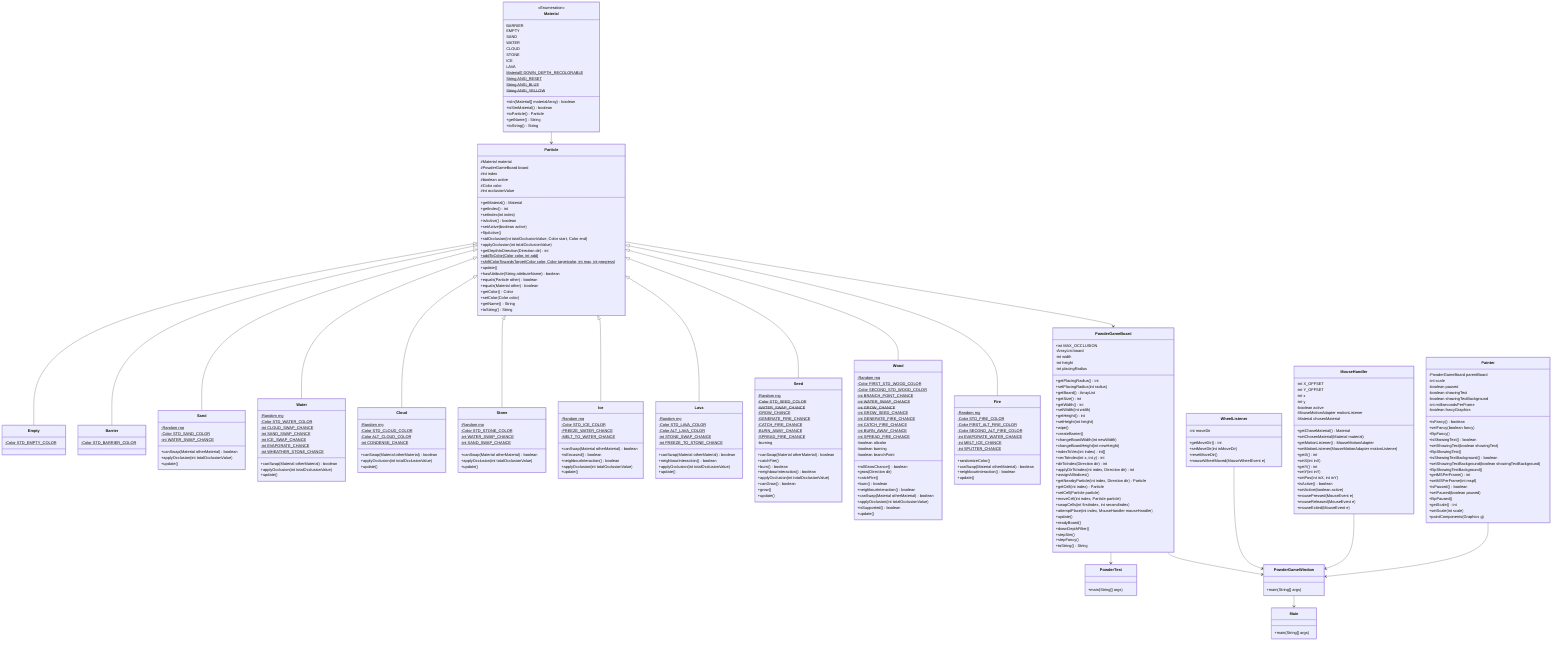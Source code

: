 classDiagram
    class Material
    <<Enumeration>> Material
    Material : BARRIER
    Material : EMPTY
    Material : SAND
    Material : WATER
    Material : CLOUD
    Material : STONE
    Material : ICE
    Material : LAVA
    Material : Material[] DOWN_DEPTH_RECOLORABLE$
    Material : String ANSI_RESET$
    Material : String ANSI_BLUE$
    Material : String ANSI_YELLOW$
    Material : +isIn(Material[] materialArray) boolean
    Material : +isSimMaterial() boolean
    Material : +toParticle() Particle
    Material : +getName() String
    Material : +toString() String
    
    Material --> Particle
    Particle : #Material material
    Particle : #PowderGameBoard board
    Particle : #int index
    Particle : #boolean active
    Particle : #Color color
    Particle : #int occlusionValue
    Particle : +getMaterial() Material
    Particle : +getIndex() int
    Particle : +setIndex(int index)
    Particle : +isActive() boolean
    Particle : +setActive(boolean active)
    Particle : +flipActive()
    Particle : +stdOcclusion(int totalOcclusionValue, Color start, Color end)
    Particle : +applyOcclusion(int totalOcclusionValue)
    Particle : +getDepthInDirection(Direction dir) int
    Particle : +addToColor(Color color, int add)$
    Particle : +shiftColorTowardsTarget(Color color, Color targetcolor, int max, int progress)$
    Particle : +update()
    Particle : +hasAttribute(String attributeName) boolean
    Particle : +equals(Particle other) boolean
    Particle : +equals(Material other) boolean
    Particle : +getColor() Color
    Particle : +setColor(Color color)
    Particle : +getName() String
    Particle : +toString() String

    Particle <|-- Empty
    Empty : -Color STD_EMPTY_COLOR$

    Particle <|-- Barrier
    Barrier : -Color STD_BARRIER_COLOR$

    Particle <|-- Sand
    Sand : -Random rng$
    Sand : -Color STD_SAND_COLOR$
    Sand : -int WATER_SWAP_CHANCE$
    Sand : +canSwap(Material otherMaterial) boolean
    Sand : +applyOcclusion(int totalOcclusionValue)
    Sand : +update()

    Particle <|-- Water
    Water : -Random rng$
    Water : -Color STD_WATER_COLOR$
    Water : -int CLOUD_SWAP_CHANCE$
    Water : -int SAND_SWAP_CHANCE$
    Water : -int ICE_SWAP_CHANCE$
    Water : -int EVAPORATE_CHANCE$
    Water : -int WHEATHER_STONE_CHANCE$
    Water : +canSwap(Material otherMaterial) boolean
    Water : +applyOcclusion(int totalOcclusionValue)
    Water : +update()

    Particle <|-- Cloud
    Cloud : -Random rng$
    Cloud : -Color STD_CLOUD_COLOR$
    Cloud : -Color ALT_CLOUD_COLOR$
    Cloud : -int CONDENSE_CHANCE$
    Cloud : +canSwap(Material otherMaterial) boolean
    Cloud : +applyOcclusion(int totalOcclusionValue)
    Cloud : +update()

    Particle <|-- Stone
    Stone : -Random rng$
    Stone : -Color STD_STONE_COLOR$
    Stone : -int WATER_SWAP_CHANCE$
    Stone : -int SAND_SWAP_CHANCE$
    Stone : +canSwap(Material otherMaterial) boolean
    Stone : +applyOcclusion(int totalOcclusionValue)
    Stone : +update()

    Particle <|-- Ice
    Ice : -Random rng$
    Ice : -Color STD_ICE_COLOR$
    Ice : -FREEZE_WATER_CHANCE$
    Ice : -MELT_TO_WATER_CHANCE$
    Ice : +canSwap(Material otherMaterial) boolean
    Ice : +isEncased() boolean
    Ice : +neighbourInteraction() boolean
    Ice : +applyOcclusion(int totalOcclusionValue)
    Ice : +update()

    Particle <|-- Lava
    Lava : -Random rng$
    Lava : -Color STD_LAVA_COLOR$
    Lava : -Color ALT_LAVA_COLOR$
    Lava : -int STONE_SWAP_CHANCE$
    Lava : -int FREEZE_TO_STONE_CHANCE$
    Lava : +canSwap(Material otherMaterial) boolean
    Lava : +neighbourInteraction() boolean
    Lava : +applyOcclusion(int totalOcclusionValue)
    Lava : +update()

    Particle <|-- Seed
    Seed : -Random rng$
    Seed : -Color STD_SEED_COLOR$
    Seed : -WATER_SWAP_CHANCE$
    Seed : -GROW_CHANCE$
    Seed : -GENERATE_FIRE_CHANCE$
    Seed : -CATCH_FIRE_CHANCE$
    Seed : -BURN_AWAY_CHANCE$
    Seed : -SPREAD_FIRE_CHANCE$
    Seed : -burning
    Seed : +canSwap(Material otherMaterial) boolean
    Seed : +catchFire()
    Seed : +burn() boolean
    Seed : +neighbourInteraction() boolean
    Seed : +applyOcclusion(int totalOcclusionValue)
    Seed : +canGrow() boolean
    Seed : +grow()
    Seed : +update()

    Particle <|-- Wood
    Wood : -Random rng$
    Wood : -Color FIRST_STD_WOOD_COLOR$
    Wood : -Color SECOND_STD_WOOD_COLOR$
    Wood : -int BRANCH_POINT_CHANCE$
    Wood : -int WATER_SWAP_CHANCE$
    Wood : -int GROW_CHANCE$
    Wood : -int GROW_SEED_CHANCE$
    Wood : -int GENERATE_FIRE_CHANCE$
    Wood : -int CATCH_FIRE_CHANCE$
    Wood : -int BURN_AWAY_CHANCE$
    Wood : -int SPREAD_FIRE_CHANCE$
    Wood : -boolean altcolor
    Wood : -boolean burning
    Wood : -boolean branchPoint
    Wood : +rollGrowChance() boolean
    Wood : +grow(Direction dir)
    Wood : +catchFire()
    Wood : +burn() boolean
    Wood : +neighbourInteraction() boolean
    Wood : +canSwap(Material otherMaterial) boolean
    Wood : +applyOcclusion(int totalOcclusionValue)
    Wood : +isSupported() boolean
    Wood : +update()

    Particle <|-- Fire
    Fire : -Random rng$
    Fire : -Color STD_FIRE_COLOR$
    Fire : -Color FIRST_ALT_FIRE_COLOR$
    Fire : -Color SECOND_ALT_FIRE_COLOR$
    Fire : -int EVAPORATE_WATER_CHANCE$
    Fire : -int MELT_ICE_CHANCE$
    Fire : -int SPUTTER_CHANCE$
    Fire : +randomizeColor()
    Fire : +canSwap(Material otherMaterial) boolean
    Fire : +neighbourInteraction() boolean
    Fire : +update()

    Particle --> PowderGameBoard
    PowderGameBoard : +int MAX_OCCLUSION
    PowderGameBoard : -ArrayList<Particle> board
    PowderGameBoard : -int width
    PowderGameBoard : -int height
    PowderGameBoard : -int placingRadius
    PowderGameBoard : +getPlacingRadius() int
    PowderGameBoard : +setPlacingRadius(int radius)
    PowderGameBoard : +getBoard() ArrayList<Particle>
    PowderGameBoard : +getSize() int
    PowderGameBoard : +getWidth() int
    PowderGameBoard : +setWidth(int width)
    PowderGameBoard : +getHeight() int
    PowderGameBoard : +setHeight(int height)
    PowderGameBoard : +wipe()
    PowderGameBoard : +createBarrier()
    PowderGameBoard : +changeBoardWidth(int newWidth)
    PowderGameBoard : +changeBoardHeight(int newHeight)
    PowderGameBoard : +indexToVec(int index) int[]
    PowderGameBoard : +vecToIndex(int x, int y) int
    PowderGameBoard : +dirToIndex(Direction dir) int
    PowderGameBoard : +applyDirToIndex(int index, Direction dir) int
    PowderGameBoard : +assignAllIndices()
    PowderGameBoard : +getNearbyParticle(int index, Direction dir) Particle
    PowderGameBoard : +getCell(int index) Particle
    PowderGameBoard : +setCell(Particle particle)
    PowderGameBoard : +moveCell(int index, Particle particle)
    PowderGameBoard : +swapCells(int firstIndex, int secondIndex)
    PowderGameBoard : +attemptPlace(int index, MouseHandler mouseHandler)
    PowderGameBoard : +update()
    PowderGameBoard : +readyBoard()
    PowderGameBoard : +downDepthFilter()
    PowderGameBoard : +stepSim()
    PowderGameBoard : +stepFancy()
    PowderGameBoard : +toString() String

    PowderGameBoard --> PowderTest
    PowderTest : +main(String[] args)

    PowderGameBoard --> PowderGameWindow
    PowderGameWindow : +main(String[] args)

    PowderGameWindow --> Main
    Main : +main(String[] args)

    WheelListener --> PowderGameWindow
    WheelListener : -int moveDir
    WheelListener : +getMoveDir() int
    WheelListener : +setMoveDir(int inMoveDir)
    WheelListener : +resetMoveDir()
    WheelListener : +mouseWheelMoved(MouseWheelEvent e)

    MouseHandler --> PowderGameWindow
    MouseHandler : -int X_OFFSET
    MouseHandler : -int Y_OFFSET
    MouseHandler : -int x
    MouseHandler : -int y
    MouseHandler : -boolean active
    MouseHandler : -MouseMotionAdapter motionListener
    MouseHandler : -Material chosenMaterial
    MouseHandler : +getChoseMaterial() Material
    MouseHandler : +setChosenMaterial(Material material)
    MouseHandler : +getMotionListener() MouseMotionAdapter
    MouseHandler : +setMotionListener(MouseMotionAdapter motionListener)
    MouseHandler : +getX() int
    MouseHandler : +setX(int inX)
    MouseHandler : +getY() int
    MouseHandler : +setY(int inY)
    MouseHandler : +setPos(int inX, int inY)
    MouseHandler : +isActive() boolean
    MouseHandler : +setActive(boolean active)
    MouseHandler : +mousePressed(MouseEvent e)
    MouseHandler : +mouseReleased(MouseEvent e)
    MouseHandler : +mouseExited(MouseEvent e)

    Painter --> PowderGameWindow
    Painter : -PowderGameBoard parentBoard
    Painter : -int scale
    Painter : -boolean paused
    Painter : -boolean showingText
    Painter : -boolean showingTextBackground
    Painter : -int millisecondsPerFrame
    Painter : -boolean fancyGraphics
    Painter : +isFancy() boolean
    Painter : +setFancy(boolean fancy)
    Painter : +flipFancy()
    Painter : +isShowingText() boolean
    Painter : +setShowingText(boolean showingText)
    Painter : +flipShowingText()
    Painter : +isShowingTextBackground() boolean
    Painter : +setShowingTextBackground(boolean showingTextBackground)
    Painter : +flipShowingTextBackground()
    Painter : +getMSPerFrame() int
    Painter : +setMSPerFrame(int mspf)
    Painter : +isPaused() boolean
    Painter : +setPaused(boolean paused)
    Painter : +flipPaused()
    Painter : +getScale() int
    Painter : +setScale(int scale)
    Painter : +paintComponents(Graphics g)